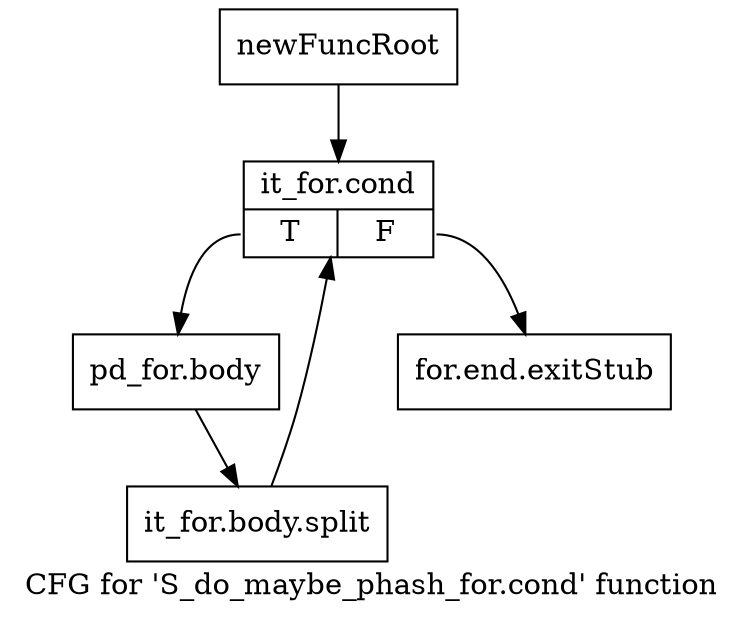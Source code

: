 digraph "CFG for 'S_do_maybe_phash_for.cond' function" {
	label="CFG for 'S_do_maybe_phash_for.cond' function";

	Node0x4fb1690 [shape=record,label="{newFuncRoot}"];
	Node0x4fb1690 -> Node0x4fb1730;
	Node0x4fb16e0 [shape=record,label="{for.end.exitStub}"];
	Node0x4fb1730 [shape=record,label="{it_for.cond|{<s0>T|<s1>F}}"];
	Node0x4fb1730:s0 -> Node0x4fb1780;
	Node0x4fb1730:s1 -> Node0x4fb16e0;
	Node0x4fb1780 [shape=record,label="{pd_for.body}"];
	Node0x4fb1780 -> Node0x66070c0;
	Node0x66070c0 [shape=record,label="{it_for.body.split}"];
	Node0x66070c0 -> Node0x4fb1730;
}
